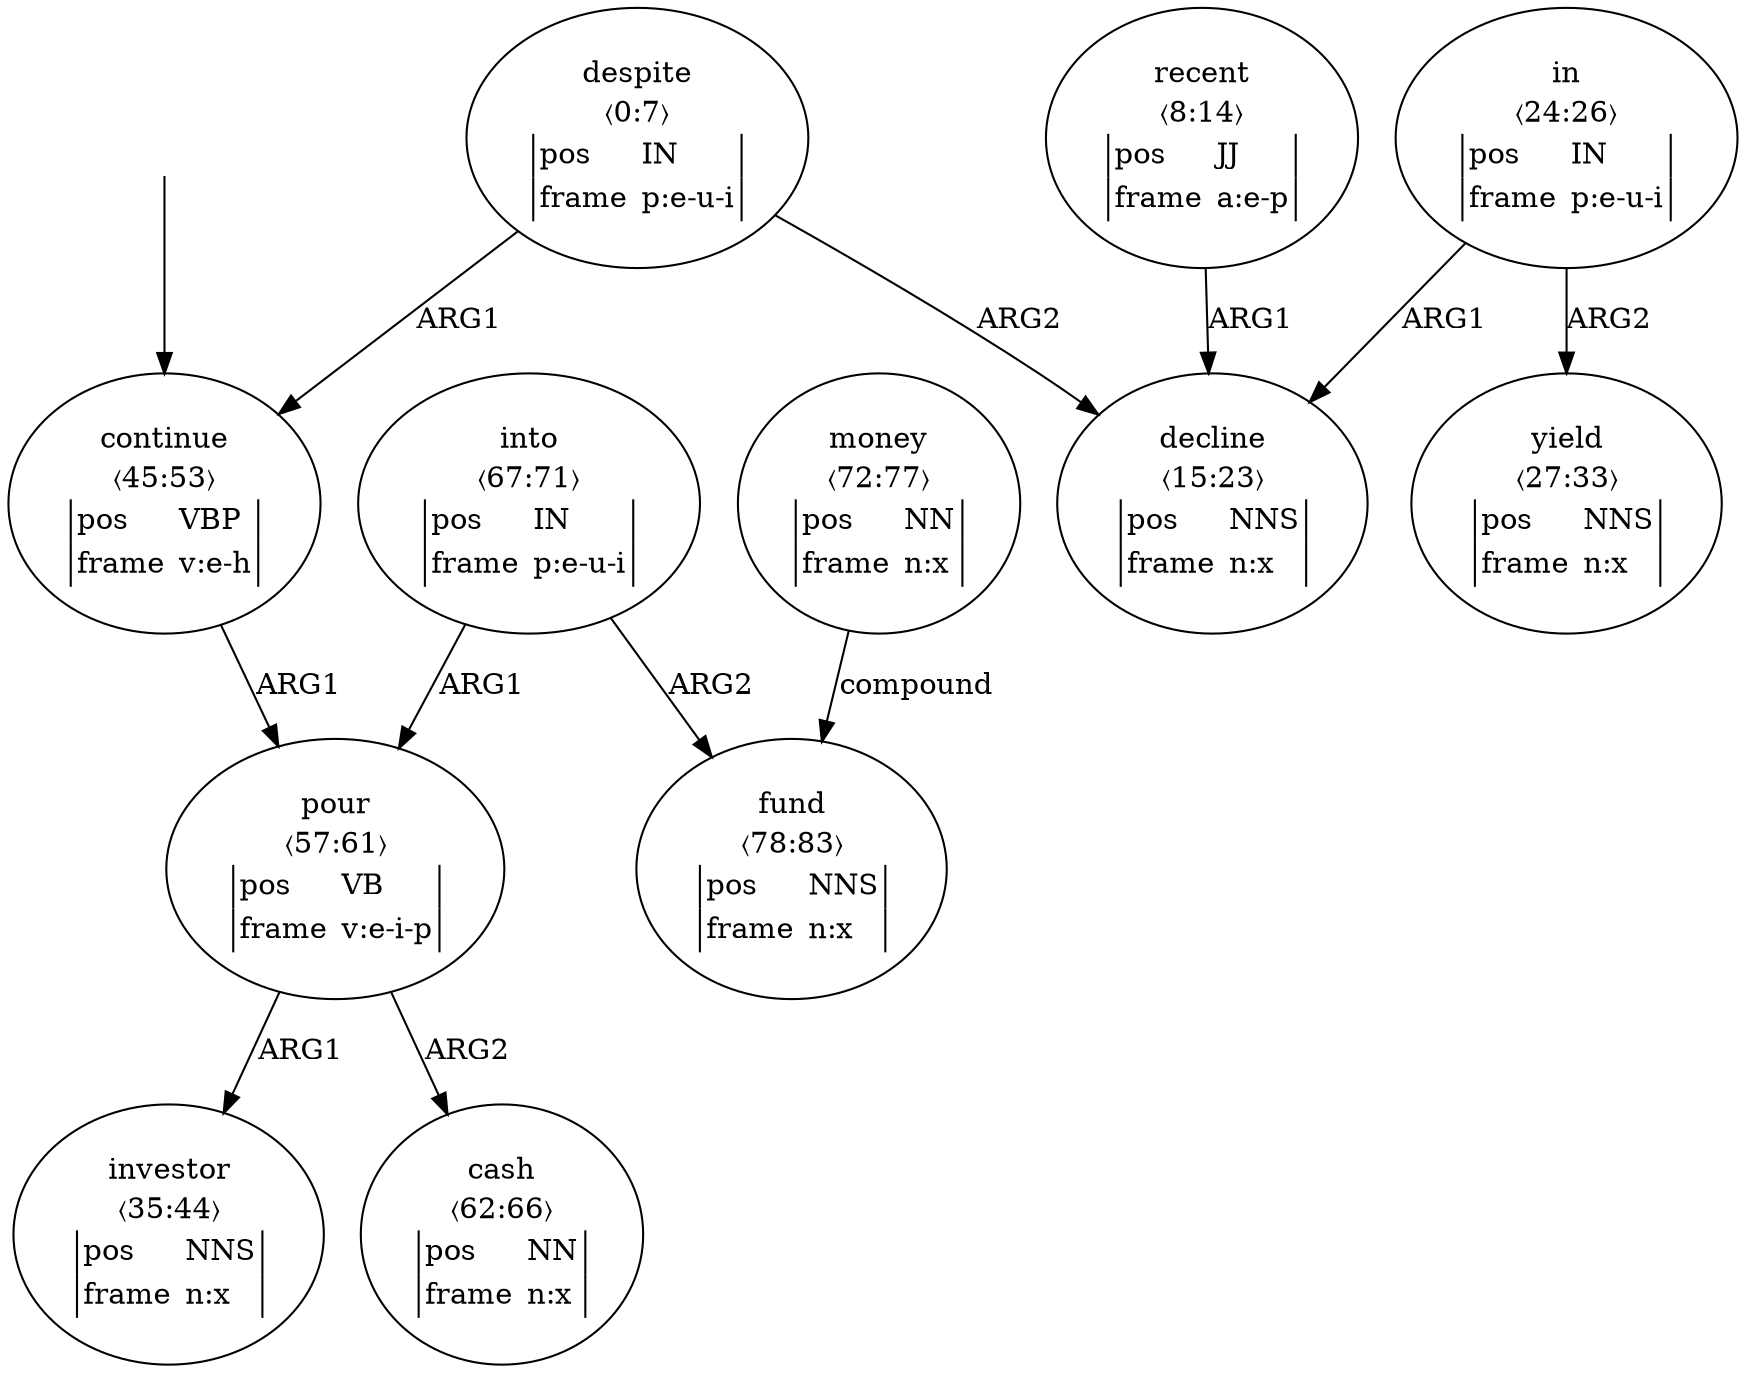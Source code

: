 digraph "20004010" {
  top [ style=invis ];
  top -> 7;
  0 [ label=<<table align="center" border="0" cellspacing="0"><tr><td colspan="2">despite</td></tr><tr><td colspan="2">〈0:7〉</td></tr><tr><td sides="l" border="1" align="left">pos</td><td sides="r" border="1" align="left">IN</td></tr><tr><td sides="l" border="1" align="left">frame</td><td sides="r" border="1" align="left">p:e-u-i</td></tr></table>> ];
  1 [ label=<<table align="center" border="0" cellspacing="0"><tr><td colspan="2">recent</td></tr><tr><td colspan="2">〈8:14〉</td></tr><tr><td sides="l" border="1" align="left">pos</td><td sides="r" border="1" align="left">JJ</td></tr><tr><td sides="l" border="1" align="left">frame</td><td sides="r" border="1" align="left">a:e-p</td></tr></table>> ];
  2 [ label=<<table align="center" border="0" cellspacing="0"><tr><td colspan="2">decline</td></tr><tr><td colspan="2">〈15:23〉</td></tr><tr><td sides="l" border="1" align="left">pos</td><td sides="r" border="1" align="left">NNS</td></tr><tr><td sides="l" border="1" align="left">frame</td><td sides="r" border="1" align="left">n:x</td></tr></table>> ];
  3 [ label=<<table align="center" border="0" cellspacing="0"><tr><td colspan="2">in</td></tr><tr><td colspan="2">〈24:26〉</td></tr><tr><td sides="l" border="1" align="left">pos</td><td sides="r" border="1" align="left">IN</td></tr><tr><td sides="l" border="1" align="left">frame</td><td sides="r" border="1" align="left">p:e-u-i</td></tr></table>> ];
  4 [ label=<<table align="center" border="0" cellspacing="0"><tr><td colspan="2">yield</td></tr><tr><td colspan="2">〈27:33〉</td></tr><tr><td sides="l" border="1" align="left">pos</td><td sides="r" border="1" align="left">NNS</td></tr><tr><td sides="l" border="1" align="left">frame</td><td sides="r" border="1" align="left">n:x</td></tr></table>> ];
  6 [ label=<<table align="center" border="0" cellspacing="0"><tr><td colspan="2">investor</td></tr><tr><td colspan="2">〈35:44〉</td></tr><tr><td sides="l" border="1" align="left">pos</td><td sides="r" border="1" align="left">NNS</td></tr><tr><td sides="l" border="1" align="left">frame</td><td sides="r" border="1" align="left">n:x</td></tr></table>> ];
  7 [ label=<<table align="center" border="0" cellspacing="0"><tr><td colspan="2">continue</td></tr><tr><td colspan="2">〈45:53〉</td></tr><tr><td sides="l" border="1" align="left">pos</td><td sides="r" border="1" align="left">VBP</td></tr><tr><td sides="l" border="1" align="left">frame</td><td sides="r" border="1" align="left">v:e-h</td></tr></table>> ];
  9 [ label=<<table align="center" border="0" cellspacing="0"><tr><td colspan="2">pour</td></tr><tr><td colspan="2">〈57:61〉</td></tr><tr><td sides="l" border="1" align="left">pos</td><td sides="r" border="1" align="left">VB</td></tr><tr><td sides="l" border="1" align="left">frame</td><td sides="r" border="1" align="left">v:e-i-p</td></tr></table>> ];
  10 [ label=<<table align="center" border="0" cellspacing="0"><tr><td colspan="2">cash</td></tr><tr><td colspan="2">〈62:66〉</td></tr><tr><td sides="l" border="1" align="left">pos</td><td sides="r" border="1" align="left">NN</td></tr><tr><td sides="l" border="1" align="left">frame</td><td sides="r" border="1" align="left">n:x</td></tr></table>> ];
  11 [ label=<<table align="center" border="0" cellspacing="0"><tr><td colspan="2">into</td></tr><tr><td colspan="2">〈67:71〉</td></tr><tr><td sides="l" border="1" align="left">pos</td><td sides="r" border="1" align="left">IN</td></tr><tr><td sides="l" border="1" align="left">frame</td><td sides="r" border="1" align="left">p:e-u-i</td></tr></table>> ];
  12 [ label=<<table align="center" border="0" cellspacing="0"><tr><td colspan="2">money</td></tr><tr><td colspan="2">〈72:77〉</td></tr><tr><td sides="l" border="1" align="left">pos</td><td sides="r" border="1" align="left">NN</td></tr><tr><td sides="l" border="1" align="left">frame</td><td sides="r" border="1" align="left">n:x</td></tr></table>> ];
  13 [ label=<<table align="center" border="0" cellspacing="0"><tr><td colspan="2">fund</td></tr><tr><td colspan="2">〈78:83〉</td></tr><tr><td sides="l" border="1" align="left">pos</td><td sides="r" border="1" align="left">NNS</td></tr><tr><td sides="l" border="1" align="left">frame</td><td sides="r" border="1" align="left">n:x</td></tr></table>> ];
  0 -> 2 [ label="ARG2" ];
  7 -> 9 [ label="ARG1" ];
  1 -> 2 [ label="ARG1" ];
  11 -> 9 [ label="ARG1" ];
  0 -> 7 [ label="ARG1" ];
  9 -> 10 [ label="ARG2" ];
  9 -> 6 [ label="ARG1" ];
  12 -> 13 [ label="compound" ];
  11 -> 13 [ label="ARG2" ];
  3 -> 2 [ label="ARG1" ];
  3 -> 4 [ label="ARG2" ];
}


